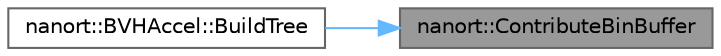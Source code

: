 digraph "nanort::ContributeBinBuffer"
{
 // LATEX_PDF_SIZE
  bgcolor="transparent";
  edge [fontname=Helvetica,fontsize=10,labelfontname=Helvetica,labelfontsize=10];
  node [fontname=Helvetica,fontsize=10,shape=box,height=0.2,width=0.4];
  rankdir="RL";
  Node1 [label="nanort::ContributeBinBuffer",height=0.2,width=0.4,color="gray40", fillcolor="grey60", style="filled", fontcolor="black",tooltip=" "];
  Node1 -> Node2 [dir="back",color="steelblue1",style="solid"];
  Node2 [label="nanort::BVHAccel::BuildTree",height=0.2,width=0.4,color="grey40", fillcolor="white", style="filled",URL="$a01483.html#ae0e4bf0fab331dbacf469a3e991132e5",tooltip="Builds BVH tree recursively."];
}
